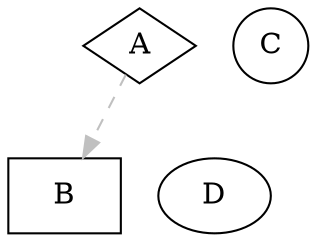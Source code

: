 digraph test321187186703025924243 {

  A [shape=diamond]
  B [shape=box]
  C [shape=circle]

  A -> B [style=dashed, color=grey]
  A -> D [penwidth=18446744073709584384, arrowhead=none]

}
